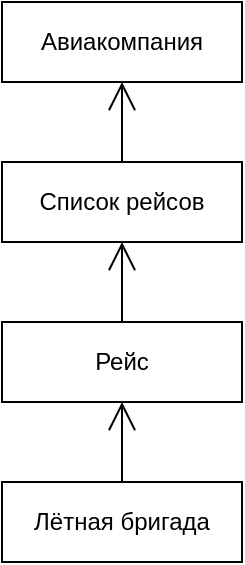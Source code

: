 <mxfile version="20.3.0" type="device"><diagram id="59t-dHQsBm0a_mgxGOu_" name="Страница 1"><mxGraphModel dx="462" dy="905" grid="1" gridSize="10" guides="1" tooltips="1" connect="1" arrows="1" fold="1" page="1" pageScale="1" pageWidth="827" pageHeight="1169" math="0" shadow="0"><root><mxCell id="0"/><mxCell id="1" parent="0"/><mxCell id="Y5i8metZVnMe6OE-1Y1J-1" value="Авиакомпания" style="rounded=0;whiteSpace=wrap;html=1;" vertex="1" parent="1"><mxGeometry x="280" y="240" width="120" height="40" as="geometry"/></mxCell><mxCell id="Y5i8metZVnMe6OE-1Y1J-2" value="Список рейсов" style="rounded=0;whiteSpace=wrap;html=1;" vertex="1" parent="1"><mxGeometry x="280" y="320" width="120" height="40" as="geometry"/></mxCell><mxCell id="Y5i8metZVnMe6OE-1Y1J-3" value="Рейс" style="rounded=0;whiteSpace=wrap;html=1;" vertex="1" parent="1"><mxGeometry x="280" y="400" width="120" height="40" as="geometry"/></mxCell><mxCell id="Y5i8metZVnMe6OE-1Y1J-4" value="Лётная бригада" style="rounded=0;whiteSpace=wrap;html=1;" vertex="1" parent="1"><mxGeometry x="280" y="480" width="120" height="40" as="geometry"/></mxCell><mxCell id="Y5i8metZVnMe6OE-1Y1J-6" value="" style="endArrow=open;endFill=1;endSize=12;html=1;rounded=0;exitX=0.5;exitY=0;exitDx=0;exitDy=0;" edge="1" parent="1" source="Y5i8metZVnMe6OE-1Y1J-4" target="Y5i8metZVnMe6OE-1Y1J-3"><mxGeometry width="160" relative="1" as="geometry"><mxPoint x="240" y="740" as="sourcePoint"/><mxPoint x="400" y="740" as="targetPoint"/></mxGeometry></mxCell><mxCell id="Y5i8metZVnMe6OE-1Y1J-7" value="" style="endArrow=open;endFill=1;endSize=12;html=1;rounded=0;exitX=0.5;exitY=0;exitDx=0;exitDy=0;entryX=0.5;entryY=1;entryDx=0;entryDy=0;" edge="1" parent="1" source="Y5i8metZVnMe6OE-1Y1J-3" target="Y5i8metZVnMe6OE-1Y1J-2"><mxGeometry width="160" relative="1" as="geometry"><mxPoint x="430" y="450" as="sourcePoint"/><mxPoint x="590" y="450" as="targetPoint"/></mxGeometry></mxCell><mxCell id="Y5i8metZVnMe6OE-1Y1J-8" value="" style="endArrow=open;endFill=1;endSize=12;html=1;rounded=0;exitX=0.5;exitY=0;exitDx=0;exitDy=0;entryX=0.5;entryY=1;entryDx=0;entryDy=0;" edge="1" parent="1" source="Y5i8metZVnMe6OE-1Y1J-2" target="Y5i8metZVnMe6OE-1Y1J-1"><mxGeometry width="160" relative="1" as="geometry"><mxPoint x="430" y="350" as="sourcePoint"/><mxPoint x="590" y="350" as="targetPoint"/></mxGeometry></mxCell></root></mxGraphModel></diagram></mxfile>
